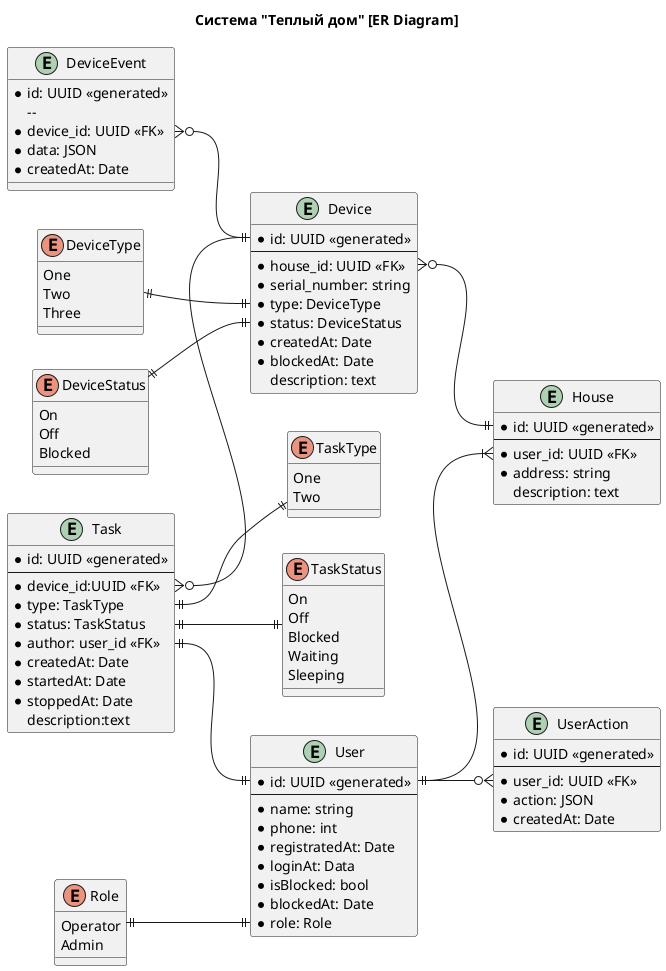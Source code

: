 @startuml
title Система "Теплый дом" [ER Diagram]

left to right direction

entity User {
    * id: UUID <<generated>>
    --
    * name: string
    * phone: int
    * registratedAt: Date
    * loginAt: Data
    * isBlocked: bool
    * blockedAt: Date
    * role: Role
}

entity House {
   * id: UUID <<generated>>
   --
   * user_id: UUID <<FK>>
   * address: string
     description: text
}

enum Role {
    Operator
    Admin
}

User::id ||--|{ House::user_id
Role ||--|| User::role

entity UserAction {
    * id: UUID <<generated>>
    --
    * user_id: UUID <<FK>>
    * action: JSON
    * createdAt: Date
}

User::id ||--o{ UserAction::user_id

entity DeviceEvent {
    * id: UUID <<generated>>
    -- 
    * device_id: UUID <<FK>>
    * data: JSON
    * createdAt: Date
}

enum DeviceType {
    One
    Two
    Three
}

enum DeviceStatus {
    On
    Off
    Blocked
}

entity Device {
    * id: UUID <<generated>>
    --
    * house_id: UUID <<FK>>
    * serial_number: string
    * type: DeviceType
    * status: DeviceStatus
    * createdAt: Date
    * blockedAt: Date
      description: text
}

DeviceType ||--|| Device::type
DeviceStatus ||--|| Device::status
DeviceEvent::device_id }o--|| Device::id
Device::house_id }o--|| House::id

enum TaskType {
    One
    Two
}

enum TaskStatus {
    On
    Off
    Blocked
    Waiting
    Sleeping
}

entity Task {
   * id: UUID <<generated>>
   --
   * device_id:UUID <<FK>>
   * type: TaskType
   * status: TaskStatus
   * author: user_id <<FK>> 
   * createdAt: Date
   * startedAt: Date
   * stoppedAt: Date
     description:text
}

Task::type ||--|| TaskType
Task::status ||--|| TaskStatus
Task::device_id }o--|| Device::id
Task::user_id ||--|| User::id

@enduml